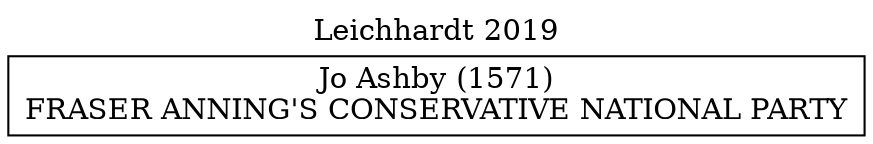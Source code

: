 // House preference flow
digraph "Jo Ashby (1571)_Leichhardt_2019" {
	graph [label="Leichhardt 2019" labelloc=t mclimit=10]
	node [shape=box]
	"Jo Ashby (1571)" [label="Jo Ashby (1571)
FRASER ANNING'S CONSERVATIVE NATIONAL PARTY"]
}
